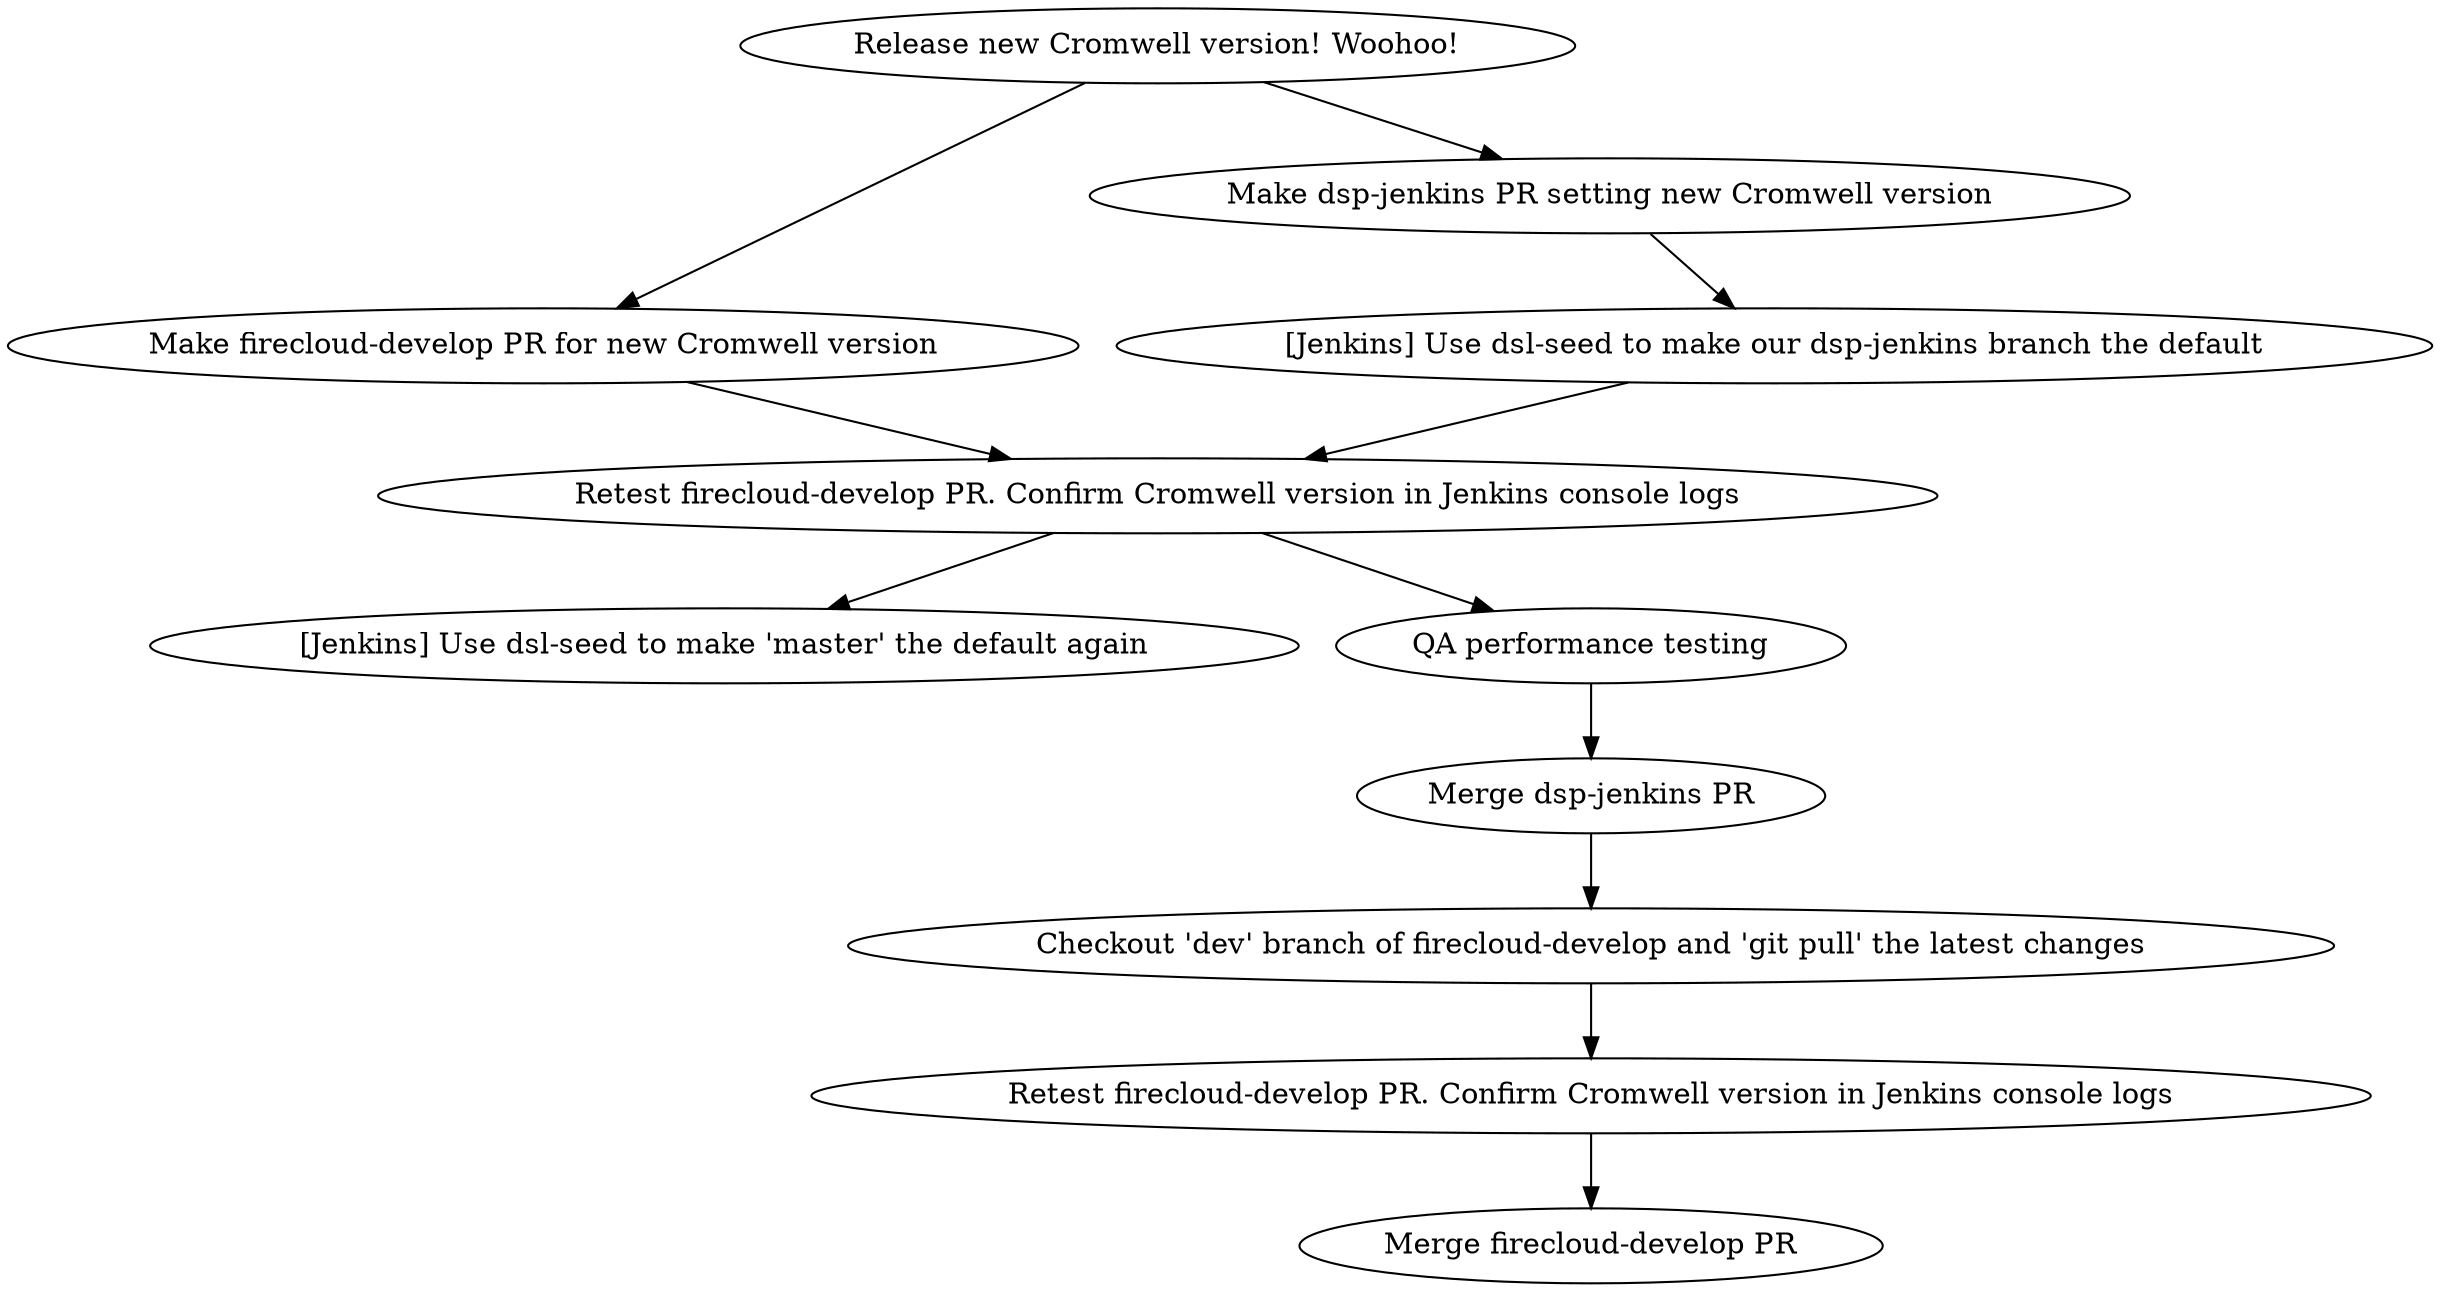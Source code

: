 digraph {

  # Nodes

  release_cromwell [shape=oval label="Release new Cromwell version! Woohoo!"];

  fcdev_branch [shape=oval label="Make firecloud-develop PR for new Cromwell version"];
  fcdev_test [shape=oval label="Retest firecloud-develop PR. Confirm Cromwell version in Jenkins console logs"];
  fcdev_update_dev [shape=oval label="Checkout 'dev' branch of firecloud-develop and 'git pull' the latest changes"];
  fcdev_final_swatomation [shape=oval label="Retest firecloud-develop PR. Confirm Cromwell version in Jenkins console logs"];
  fcdev_merge [shape=oval label="Merge firecloud-develop PR"];

  dspjenkins_PR [shape=oval label="Make dsp-jenkins PR setting new Cromwell version"];
  dspjenkins_merge [shape=oval label="Merge dsp-jenkins PR"];

  jenkins_set [shape=oval label="[Jenkins] Use dsl-seed to make our dsp-jenkins branch the default"];
  jenkins_reset [shape=oval label="[Jenkins] Use dsl-seed to make 'master' the default again"];

  qa_perf [shape=oval label="QA performance testing"];

  # Edges

  release_cromwell -> fcdev_branch
  release_cromwell -> dspjenkins_PR

  fcdev_branch -> fcdev_test

  dspjenkins_PR -> jenkins_set

  jenkins_set -> fcdev_test

  fcdev_test -> jenkins_reset

  fcdev_test -> qa_perf

  qa_perf -> dspjenkins_merge

  dspjenkins_merge -> fcdev_update_dev
  fcdev_update_dev -> fcdev_final_swatomation
  fcdev_final_swatomation -> fcdev_merge
}
